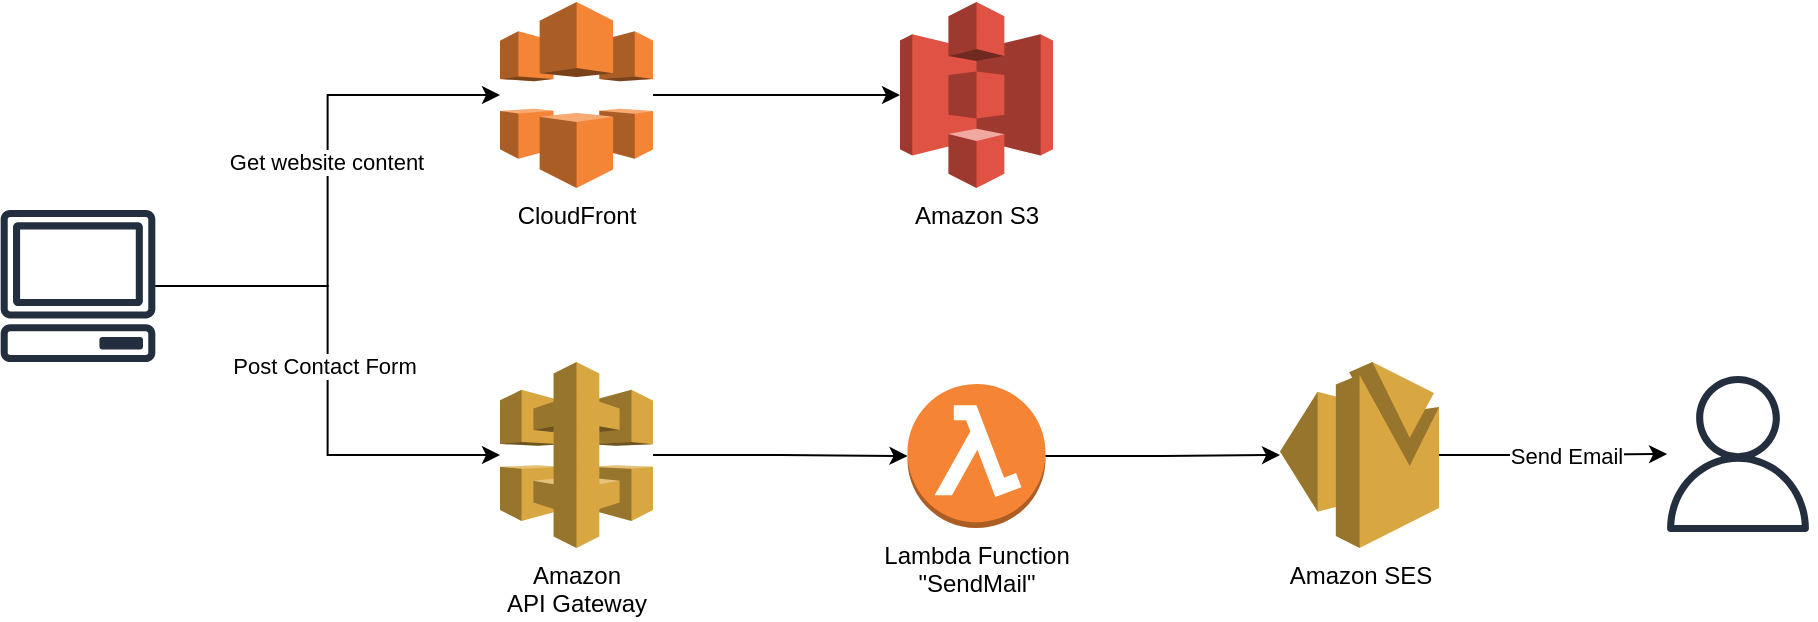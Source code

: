 <mxfile version="13.9.3" type="device"><diagram id="Ht1M8jgEwFfnCIfOTk4-" name="Page-1"><mxGraphModel dx="1298" dy="697" grid="1" gridSize="10" guides="1" tooltips="1" connect="1" arrows="1" fold="1" page="1" pageScale="1" pageWidth="1169" pageHeight="827" math="0" shadow="0"><root><mxCell id="0"/><mxCell id="1" parent="0"/><mxCell id="r66NANoUAs8Q_QhlHNh8-7" style="edgeStyle=orthogonalEdgeStyle;rounded=0;orthogonalLoop=1;jettySize=auto;html=1;" edge="1" parent="1" source="r66NANoUAs8Q_QhlHNh8-6" target="r66NANoUAs8Q_QhlHNh8-1"><mxGeometry relative="1" as="geometry"/></mxCell><mxCell id="r66NANoUAs8Q_QhlHNh8-9" style="edgeStyle=orthogonalEdgeStyle;rounded=0;orthogonalLoop=1;jettySize=auto;html=1;entryX=0;entryY=0.5;entryDx=0;entryDy=0;entryPerimeter=0;" edge="1" parent="1" source="r66NANoUAs8Q_QhlHNh8-17" target="r66NANoUAs8Q_QhlHNh8-6"><mxGeometry relative="1" as="geometry"><mxPoint x="240" y="325.6" as="sourcePoint"/></mxGeometry></mxCell><mxCell id="r66NANoUAs8Q_QhlHNh8-10" value="Get website content" style="edgeLabel;html=1;align=center;verticalAlign=middle;resizable=0;points=[];" vertex="1" connectable="0" parent="r66NANoUAs8Q_QhlHNh8-9"><mxGeometry x="0.27" y="1" relative="1" as="geometry"><mxPoint y="21.45" as="offset"/></mxGeometry></mxCell><mxCell id="r66NANoUAs8Q_QhlHNh8-11" style="edgeStyle=orthogonalEdgeStyle;rounded=0;orthogonalLoop=1;jettySize=auto;html=1;" edge="1" parent="1" source="r66NANoUAs8Q_QhlHNh8-17" target="r66NANoUAs8Q_QhlHNh8-2"><mxGeometry relative="1" as="geometry"><mxPoint x="240" y="325.6" as="sourcePoint"/></mxGeometry></mxCell><mxCell id="r66NANoUAs8Q_QhlHNh8-16" value="Post Contact Form" style="edgeLabel;html=1;align=center;verticalAlign=middle;resizable=0;points=[];" vertex="1" connectable="0" parent="r66NANoUAs8Q_QhlHNh8-11"><mxGeometry x="-0.022" y="-2" relative="1" as="geometry"><mxPoint as="offset"/></mxGeometry></mxCell><mxCell id="r66NANoUAs8Q_QhlHNh8-1" value="Amazon S3" style="outlineConnect=0;dashed=0;verticalLabelPosition=bottom;verticalAlign=top;align=center;html=1;shape=mxgraph.aws3.s3;fillColor=#E05243;gradientColor=none;" vertex="1" parent="1"><mxGeometry x="610" y="187" width="76.5" height="93" as="geometry"/></mxCell><mxCell id="r66NANoUAs8Q_QhlHNh8-13" style="edgeStyle=orthogonalEdgeStyle;rounded=0;orthogonalLoop=1;jettySize=auto;html=1;" edge="1" parent="1" source="r66NANoUAs8Q_QhlHNh8-2" target="r66NANoUAs8Q_QhlHNh8-5"><mxGeometry relative="1" as="geometry"/></mxCell><mxCell id="r66NANoUAs8Q_QhlHNh8-2" value="Amazon &lt;br&gt;API Gateway" style="outlineConnect=0;dashed=0;verticalLabelPosition=bottom;verticalAlign=top;align=center;html=1;shape=mxgraph.aws3.api_gateway;fillColor=#D9A741;gradientColor=none;" vertex="1" parent="1"><mxGeometry x="410" y="367" width="76.5" height="93" as="geometry"/></mxCell><mxCell id="r66NANoUAs8Q_QhlHNh8-5" value="Lambda Function&lt;br&gt;&quot;SendMail&quot;" style="outlineConnect=0;dashed=0;verticalLabelPosition=bottom;verticalAlign=top;align=center;html=1;shape=mxgraph.aws3.lambda_function;fillColor=#F58534;gradientColor=none;" vertex="1" parent="1"><mxGeometry x="613.75" y="378" width="69" height="72" as="geometry"/></mxCell><mxCell id="r66NANoUAs8Q_QhlHNh8-6" value="CloudFront" style="outlineConnect=0;dashed=0;verticalLabelPosition=bottom;verticalAlign=top;align=center;html=1;shape=mxgraph.aws3.cloudfront;fillColor=#F58536;gradientColor=none;" vertex="1" parent="1"><mxGeometry x="410" y="187" width="76.5" height="93" as="geometry"/></mxCell><mxCell id="r66NANoUAs8Q_QhlHNh8-22" style="edgeStyle=orthogonalEdgeStyle;rounded=0;orthogonalLoop=1;jettySize=auto;html=1;" edge="1" parent="1" source="r66NANoUAs8Q_QhlHNh8-12" target="r66NANoUAs8Q_QhlHNh8-26"><mxGeometry relative="1" as="geometry"><mxPoint x="1005" y="414" as="targetPoint"/></mxGeometry></mxCell><mxCell id="r66NANoUAs8Q_QhlHNh8-27" value="Send Email" style="edgeLabel;html=1;align=center;verticalAlign=middle;resizable=0;points=[];" vertex="1" connectable="0" parent="r66NANoUAs8Q_QhlHNh8-22"><mxGeometry x="0.388" y="-1" relative="1" as="geometry"><mxPoint x="-16.07" y="-0.1" as="offset"/></mxGeometry></mxCell><mxCell id="r66NANoUAs8Q_QhlHNh8-12" value="Amazon SES" style="outlineConnect=0;dashed=0;verticalLabelPosition=bottom;verticalAlign=top;align=center;html=1;shape=mxgraph.aws3.ses;fillColor=#D9A741;gradientColor=none;" vertex="1" parent="1"><mxGeometry x="800" y="367" width="79.5" height="93" as="geometry"/></mxCell><mxCell id="r66NANoUAs8Q_QhlHNh8-14" style="edgeStyle=orthogonalEdgeStyle;rounded=0;orthogonalLoop=1;jettySize=auto;html=1;" edge="1" parent="1" source="r66NANoUAs8Q_QhlHNh8-5" target="r66NANoUAs8Q_QhlHNh8-12"><mxGeometry relative="1" as="geometry"><mxPoint x="716.5" y="336.5" as="sourcePoint"/><mxPoint x="830" y="335.5" as="targetPoint"/></mxGeometry></mxCell><mxCell id="r66NANoUAs8Q_QhlHNh8-17" value="" style="outlineConnect=0;fontColor=#232F3E;gradientColor=none;fillColor=#232F3E;strokeColor=none;dashed=0;verticalLabelPosition=bottom;verticalAlign=top;align=center;html=1;fontSize=12;fontStyle=0;aspect=fixed;pointerEvents=1;shape=mxgraph.aws4.client;" vertex="1" parent="1"><mxGeometry x="160" y="291" width="78" height="76" as="geometry"/></mxCell><mxCell id="r66NANoUAs8Q_QhlHNh8-26" value="" style="outlineConnect=0;fontColor=#232F3E;gradientColor=none;fillColor=#232F3E;strokeColor=none;dashed=0;verticalLabelPosition=bottom;verticalAlign=top;align=center;html=1;fontSize=12;fontStyle=0;aspect=fixed;pointerEvents=1;shape=mxgraph.aws4.user;" vertex="1" parent="1"><mxGeometry x="990" y="374" width="78" height="78" as="geometry"/></mxCell></root></mxGraphModel></diagram></mxfile>